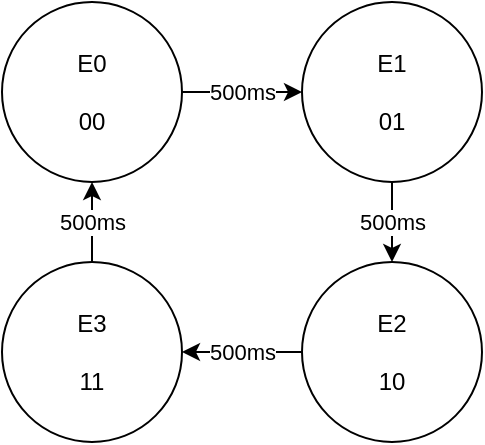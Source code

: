 <mxfile version="26.1.0">
  <diagram name="Página-1" id="xgvbRrjqffgClCJEDgmA">
    <mxGraphModel dx="503" dy="267" grid="1" gridSize="10" guides="1" tooltips="1" connect="1" arrows="1" fold="1" page="1" pageScale="1" pageWidth="827" pageHeight="1169" math="0" shadow="0">
      <root>
        <mxCell id="0" />
        <mxCell id="1" parent="0" />
        <mxCell id="6X19zhXaGsHQ_P0Ei_mj-5" value="500ms" style="edgeStyle=orthogonalEdgeStyle;rounded=0;orthogonalLoop=1;jettySize=auto;html=1;exitX=1;exitY=0.5;exitDx=0;exitDy=0;entryX=0;entryY=0.5;entryDx=0;entryDy=0;" edge="1" parent="1" source="6X19zhXaGsHQ_P0Ei_mj-1" target="6X19zhXaGsHQ_P0Ei_mj-2">
          <mxGeometry relative="1" as="geometry" />
        </mxCell>
        <mxCell id="6X19zhXaGsHQ_P0Ei_mj-1" value="E0&lt;div&gt;&lt;br&gt;&lt;div&gt;00&lt;/div&gt;&lt;/div&gt;" style="ellipse;whiteSpace=wrap;html=1;aspect=fixed;" vertex="1" parent="1">
          <mxGeometry x="110" y="150" width="90" height="90" as="geometry" />
        </mxCell>
        <mxCell id="6X19zhXaGsHQ_P0Ei_mj-6" value="500ms" style="edgeStyle=orthogonalEdgeStyle;rounded=0;orthogonalLoop=1;jettySize=auto;html=1;exitX=0.5;exitY=1;exitDx=0;exitDy=0;entryX=0.5;entryY=0;entryDx=0;entryDy=0;" edge="1" parent="1" source="6X19zhXaGsHQ_P0Ei_mj-2" target="6X19zhXaGsHQ_P0Ei_mj-4">
          <mxGeometry relative="1" as="geometry" />
        </mxCell>
        <mxCell id="6X19zhXaGsHQ_P0Ei_mj-2" value="E1&lt;div&gt;&lt;br&gt;&lt;div&gt;01&lt;/div&gt;&lt;/div&gt;" style="ellipse;whiteSpace=wrap;html=1;aspect=fixed;" vertex="1" parent="1">
          <mxGeometry x="260" y="150" width="90" height="90" as="geometry" />
        </mxCell>
        <mxCell id="6X19zhXaGsHQ_P0Ei_mj-3" value="E3&lt;div&gt;&lt;br&gt;&lt;div&gt;11&lt;/div&gt;&lt;/div&gt;" style="ellipse;whiteSpace=wrap;html=1;aspect=fixed;" vertex="1" parent="1">
          <mxGeometry x="110" y="280" width="90" height="90" as="geometry" />
        </mxCell>
        <mxCell id="6X19zhXaGsHQ_P0Ei_mj-7" value="500ms" style="edgeStyle=orthogonalEdgeStyle;rounded=0;orthogonalLoop=1;jettySize=auto;html=1;exitX=0;exitY=0.5;exitDx=0;exitDy=0;entryX=1;entryY=0.5;entryDx=0;entryDy=0;" edge="1" parent="1" source="6X19zhXaGsHQ_P0Ei_mj-4" target="6X19zhXaGsHQ_P0Ei_mj-3">
          <mxGeometry relative="1" as="geometry" />
        </mxCell>
        <mxCell id="6X19zhXaGsHQ_P0Ei_mj-4" value="E2&lt;div&gt;&lt;br&gt;&lt;div&gt;10&lt;/div&gt;&lt;/div&gt;" style="ellipse;whiteSpace=wrap;html=1;aspect=fixed;" vertex="1" parent="1">
          <mxGeometry x="260" y="280" width="90" height="90" as="geometry" />
        </mxCell>
        <mxCell id="6X19zhXaGsHQ_P0Ei_mj-8" value="500ms" style="edgeStyle=orthogonalEdgeStyle;rounded=0;orthogonalLoop=1;jettySize=auto;html=1;exitX=0.5;exitY=0;exitDx=0;exitDy=0;" edge="1" parent="1" source="6X19zhXaGsHQ_P0Ei_mj-3" target="6X19zhXaGsHQ_P0Ei_mj-1">
          <mxGeometry relative="1" as="geometry">
            <mxPoint x="155" y="244" as="targetPoint" />
          </mxGeometry>
        </mxCell>
      </root>
    </mxGraphModel>
  </diagram>
</mxfile>
